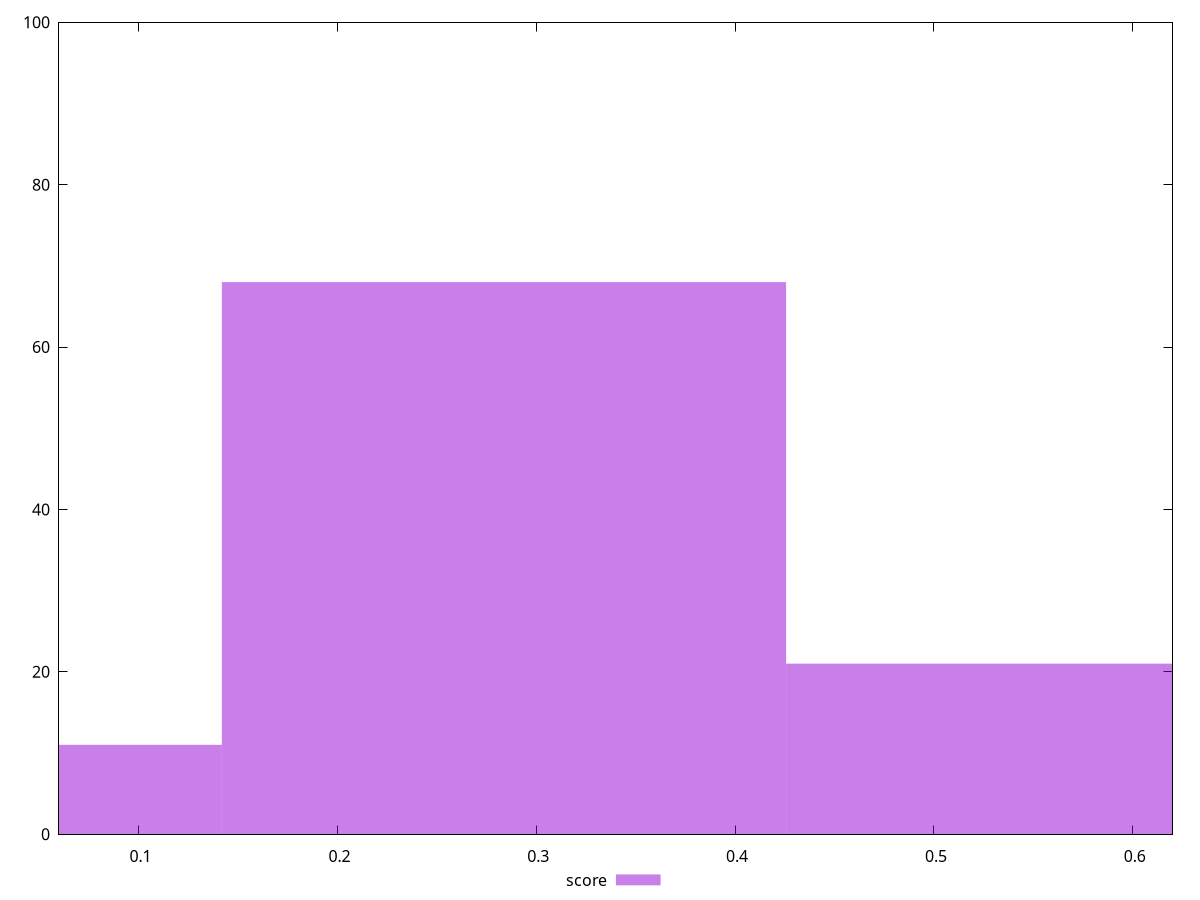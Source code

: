 reset

$score <<EOF
0.283783021950102 68
0.567566043900204 21
0 11
EOF

set key outside below
set boxwidth 0.283783021950102
set xrange [0.06:0.62]
set yrange [0:100]
set trange [0:100]
set style fill transparent solid 0.5 noborder
set terminal svg size 640, 490 enhanced background rgb 'white'
set output "report_00013_2021-02-09T12-04-24.940Z/speed-index/samples/pages/score/histogram.svg"

plot $score title "score" with boxes

reset
